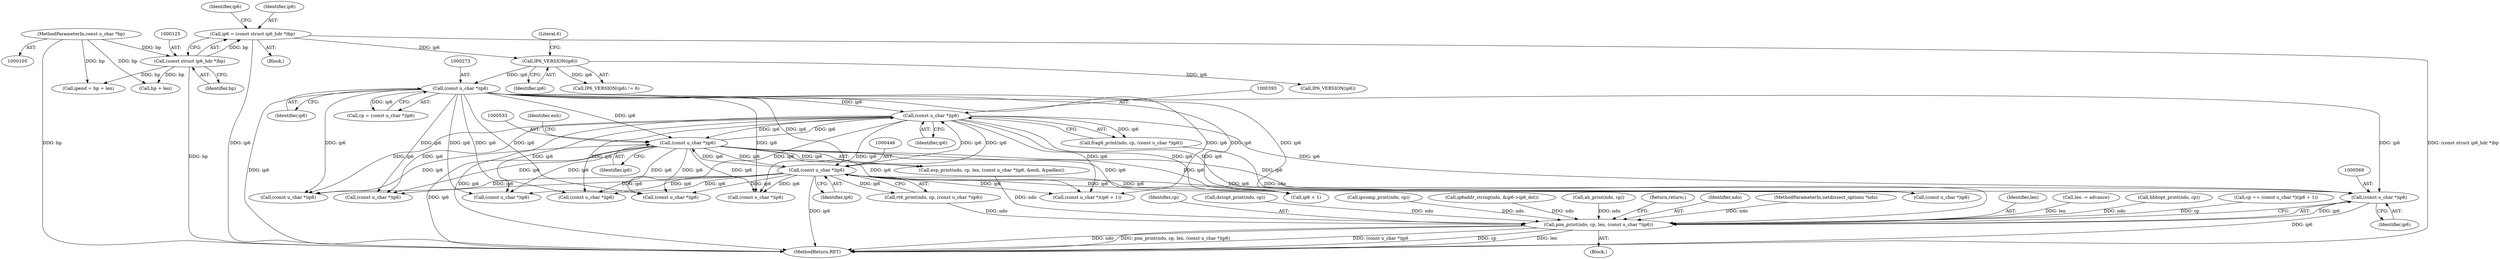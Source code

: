 digraph "0_tcpdump_66df248b49095c261138b5a5e34d341a6bf9ac7f@pointer" {
"1000568" [label="(Call,(const u_char *)ip6)"];
"1000392" [label="(Call,(const u_char *)ip6)"];
"1000532" [label="(Call,(const u_char *)ip6)"];
"1000272" [label="(Call,(const u_char *)ip6)"];
"1000154" [label="(Call,IP6_VERSION(ip6))"];
"1000122" [label="(Call,ip6 = (const struct ip6_hdr *)bp)"];
"1000124" [label="(Call,(const struct ip6_hdr *)bp)"];
"1000107" [label="(MethodParameterIn,const u_char *bp)"];
"1000445" [label="(Call,(const u_char *)ip6)"];
"1000564" [label="(Call,pim_print(ndo, cp, len, (const u_char *)ip6))"];
"1000129" [label="(Identifier,ip6)"];
"1000564" [label="(Call,pim_print(ndo, cp, len, (const u_char *)ip6))"];
"1000123" [label="(Identifier,ip6)"];
"1000392" [label="(Call,(const u_char *)ip6)"];
"1000394" [label="(Identifier,ip6)"];
"1000254" [label="(Call,ipend = bp + len)"];
"1000256" [label="(Call,bp + len)"];
"1000442" [label="(Call,rt6_print(ndo, cp, (const u_char *)ip6))"];
"1000155" [label="(Identifier,ip6)"];
"1000567" [label="(Identifier,len)"];
"1000481" [label="(Call,(const u_char *)ip6)"];
"1000305" [label="(Call,len -= advance)"];
"1000568" [label="(Call,(const u_char *)ip6)"];
"1000163" [label="(Call,IP6_VERSION(ip6))"];
"1000357" [label="(Call,hbhopt_print(ndo, cp))"];
"1000274" [label="(Identifier,ip6)"];
"1000310" [label="(Call,cp == (const u_char *)(ip6 + 1))"];
"1000534" [label="(Identifier,ip6)"];
"1000566" [label="(Identifier,cp)"];
"1000373" [label="(Call,dstopt_print(ndo, cp))"];
"1000109" [label="(Block,)"];
"1000501" [label="(Call,(const u_char *)ip6)"];
"1000154" [label="(Call,IP6_VERSION(ip6))"];
"1000153" [label="(Call,IP6_VERSION(ip6) != 6)"];
"1000270" [label="(Call,cp = (const u_char *)ip6)"];
"1000532" [label="(Call,(const u_char *)ip6)"];
"1000555" [label="(Call,ipcomp_print(ndo, cp))"];
"1000447" [label="(Identifier,ip6)"];
"1000124" [label="(Call,(const struct ip6_hdr *)bp)"];
"1000126" [label="(Identifier,bp)"];
"1000345" [label="(Call,ip6addr_string(ndo, &ip6->ip6_dst))"];
"1000423" [label="(Call,(const u_char *)ip6)"];
"1000491" [label="(Call,(const u_char *)ip6)"];
"1000156" [label="(Literal,6)"];
"1000122" [label="(Call,ip6 = (const struct ip6_hdr *)bp)"];
"1000509" [label="(Call,ah_print(ndo, cp))"];
"1000536" [label="(Identifier,enh)"];
"1000570" [label="(Identifier,ip6)"];
"1000389" [label="(Call,frag6_print(ndo, cp, (const u_char *)ip6))"];
"1000571" [label="(Return,return;)"];
"1000462" [label="(Call,(const u_char *)ip6)"];
"1000445" [label="(Call,(const u_char *)ip6)"];
"1000272" [label="(Call,(const u_char *)ip6)"];
"1000528" [label="(Call,esp_print(ndo, cp, len, (const u_char *)ip6, &enh, &padlen))"];
"1000312" [label="(Call,(const u_char *)(ip6 + 1))"];
"1000107" [label="(MethodParameterIn,const u_char *bp)"];
"1000565" [label="(Identifier,ndo)"];
"1000314" [label="(Call,ip6 + 1)"];
"1000353" [label="(Block,)"];
"1000106" [label="(MethodParameterIn,netdissect_options *ndo)"];
"1000471" [label="(Call,(const u_char *)ip6)"];
"1000595" [label="(Call,(const u_char *)ip6)"];
"1000633" [label="(MethodReturn,RET)"];
"1000568" -> "1000564"  [label="AST: "];
"1000568" -> "1000570"  [label="CFG: "];
"1000569" -> "1000568"  [label="AST: "];
"1000570" -> "1000568"  [label="AST: "];
"1000564" -> "1000568"  [label="CFG: "];
"1000568" -> "1000633"  [label="DDG: ip6"];
"1000568" -> "1000564"  [label="DDG: ip6"];
"1000392" -> "1000568"  [label="DDG: ip6"];
"1000532" -> "1000568"  [label="DDG: ip6"];
"1000272" -> "1000568"  [label="DDG: ip6"];
"1000445" -> "1000568"  [label="DDG: ip6"];
"1000392" -> "1000389"  [label="AST: "];
"1000392" -> "1000394"  [label="CFG: "];
"1000393" -> "1000392"  [label="AST: "];
"1000394" -> "1000392"  [label="AST: "];
"1000389" -> "1000392"  [label="CFG: "];
"1000392" -> "1000633"  [label="DDG: ip6"];
"1000392" -> "1000312"  [label="DDG: ip6"];
"1000392" -> "1000314"  [label="DDG: ip6"];
"1000392" -> "1000389"  [label="DDG: ip6"];
"1000532" -> "1000392"  [label="DDG: ip6"];
"1000272" -> "1000392"  [label="DDG: ip6"];
"1000445" -> "1000392"  [label="DDG: ip6"];
"1000392" -> "1000423"  [label="DDG: ip6"];
"1000392" -> "1000445"  [label="DDG: ip6"];
"1000392" -> "1000462"  [label="DDG: ip6"];
"1000392" -> "1000471"  [label="DDG: ip6"];
"1000392" -> "1000481"  [label="DDG: ip6"];
"1000392" -> "1000491"  [label="DDG: ip6"];
"1000392" -> "1000501"  [label="DDG: ip6"];
"1000392" -> "1000532"  [label="DDG: ip6"];
"1000392" -> "1000595"  [label="DDG: ip6"];
"1000532" -> "1000528"  [label="AST: "];
"1000532" -> "1000534"  [label="CFG: "];
"1000533" -> "1000532"  [label="AST: "];
"1000534" -> "1000532"  [label="AST: "];
"1000536" -> "1000532"  [label="CFG: "];
"1000532" -> "1000633"  [label="DDG: ip6"];
"1000532" -> "1000312"  [label="DDG: ip6"];
"1000532" -> "1000314"  [label="DDG: ip6"];
"1000532" -> "1000423"  [label="DDG: ip6"];
"1000532" -> "1000445"  [label="DDG: ip6"];
"1000532" -> "1000462"  [label="DDG: ip6"];
"1000532" -> "1000471"  [label="DDG: ip6"];
"1000532" -> "1000481"  [label="DDG: ip6"];
"1000532" -> "1000491"  [label="DDG: ip6"];
"1000532" -> "1000501"  [label="DDG: ip6"];
"1000532" -> "1000528"  [label="DDG: ip6"];
"1000272" -> "1000532"  [label="DDG: ip6"];
"1000445" -> "1000532"  [label="DDG: ip6"];
"1000532" -> "1000595"  [label="DDG: ip6"];
"1000272" -> "1000270"  [label="AST: "];
"1000272" -> "1000274"  [label="CFG: "];
"1000273" -> "1000272"  [label="AST: "];
"1000274" -> "1000272"  [label="AST: "];
"1000270" -> "1000272"  [label="CFG: "];
"1000272" -> "1000633"  [label="DDG: ip6"];
"1000272" -> "1000270"  [label="DDG: ip6"];
"1000154" -> "1000272"  [label="DDG: ip6"];
"1000272" -> "1000312"  [label="DDG: ip6"];
"1000272" -> "1000314"  [label="DDG: ip6"];
"1000272" -> "1000423"  [label="DDG: ip6"];
"1000272" -> "1000445"  [label="DDG: ip6"];
"1000272" -> "1000462"  [label="DDG: ip6"];
"1000272" -> "1000471"  [label="DDG: ip6"];
"1000272" -> "1000481"  [label="DDG: ip6"];
"1000272" -> "1000491"  [label="DDG: ip6"];
"1000272" -> "1000501"  [label="DDG: ip6"];
"1000272" -> "1000595"  [label="DDG: ip6"];
"1000154" -> "1000153"  [label="AST: "];
"1000154" -> "1000155"  [label="CFG: "];
"1000155" -> "1000154"  [label="AST: "];
"1000156" -> "1000154"  [label="CFG: "];
"1000154" -> "1000153"  [label="DDG: ip6"];
"1000122" -> "1000154"  [label="DDG: ip6"];
"1000154" -> "1000163"  [label="DDG: ip6"];
"1000122" -> "1000109"  [label="AST: "];
"1000122" -> "1000124"  [label="CFG: "];
"1000123" -> "1000122"  [label="AST: "];
"1000124" -> "1000122"  [label="AST: "];
"1000129" -> "1000122"  [label="CFG: "];
"1000122" -> "1000633"  [label="DDG: ip6"];
"1000122" -> "1000633"  [label="DDG: (const struct ip6_hdr *)bp"];
"1000124" -> "1000122"  [label="DDG: bp"];
"1000124" -> "1000126"  [label="CFG: "];
"1000125" -> "1000124"  [label="AST: "];
"1000126" -> "1000124"  [label="AST: "];
"1000124" -> "1000633"  [label="DDG: bp"];
"1000107" -> "1000124"  [label="DDG: bp"];
"1000124" -> "1000254"  [label="DDG: bp"];
"1000124" -> "1000256"  [label="DDG: bp"];
"1000107" -> "1000105"  [label="AST: "];
"1000107" -> "1000633"  [label="DDG: bp"];
"1000107" -> "1000254"  [label="DDG: bp"];
"1000107" -> "1000256"  [label="DDG: bp"];
"1000445" -> "1000442"  [label="AST: "];
"1000445" -> "1000447"  [label="CFG: "];
"1000446" -> "1000445"  [label="AST: "];
"1000447" -> "1000445"  [label="AST: "];
"1000442" -> "1000445"  [label="CFG: "];
"1000445" -> "1000633"  [label="DDG: ip6"];
"1000445" -> "1000312"  [label="DDG: ip6"];
"1000445" -> "1000314"  [label="DDG: ip6"];
"1000445" -> "1000423"  [label="DDG: ip6"];
"1000445" -> "1000442"  [label="DDG: ip6"];
"1000445" -> "1000462"  [label="DDG: ip6"];
"1000445" -> "1000471"  [label="DDG: ip6"];
"1000445" -> "1000481"  [label="DDG: ip6"];
"1000445" -> "1000491"  [label="DDG: ip6"];
"1000445" -> "1000501"  [label="DDG: ip6"];
"1000445" -> "1000595"  [label="DDG: ip6"];
"1000564" -> "1000353"  [label="AST: "];
"1000565" -> "1000564"  [label="AST: "];
"1000566" -> "1000564"  [label="AST: "];
"1000567" -> "1000564"  [label="AST: "];
"1000571" -> "1000564"  [label="CFG: "];
"1000564" -> "1000633"  [label="DDG: (const u_char *)ip6"];
"1000564" -> "1000633"  [label="DDG: cp"];
"1000564" -> "1000633"  [label="DDG: len"];
"1000564" -> "1000633"  [label="DDG: ndo"];
"1000564" -> "1000633"  [label="DDG: pim_print(ndo, cp, len, (const u_char *)ip6)"];
"1000442" -> "1000564"  [label="DDG: ndo"];
"1000555" -> "1000564"  [label="DDG: ndo"];
"1000357" -> "1000564"  [label="DDG: ndo"];
"1000528" -> "1000564"  [label="DDG: ndo"];
"1000389" -> "1000564"  [label="DDG: ndo"];
"1000373" -> "1000564"  [label="DDG: ndo"];
"1000345" -> "1000564"  [label="DDG: ndo"];
"1000509" -> "1000564"  [label="DDG: ndo"];
"1000106" -> "1000564"  [label="DDG: ndo"];
"1000310" -> "1000564"  [label="DDG: cp"];
"1000305" -> "1000564"  [label="DDG: len"];
}
